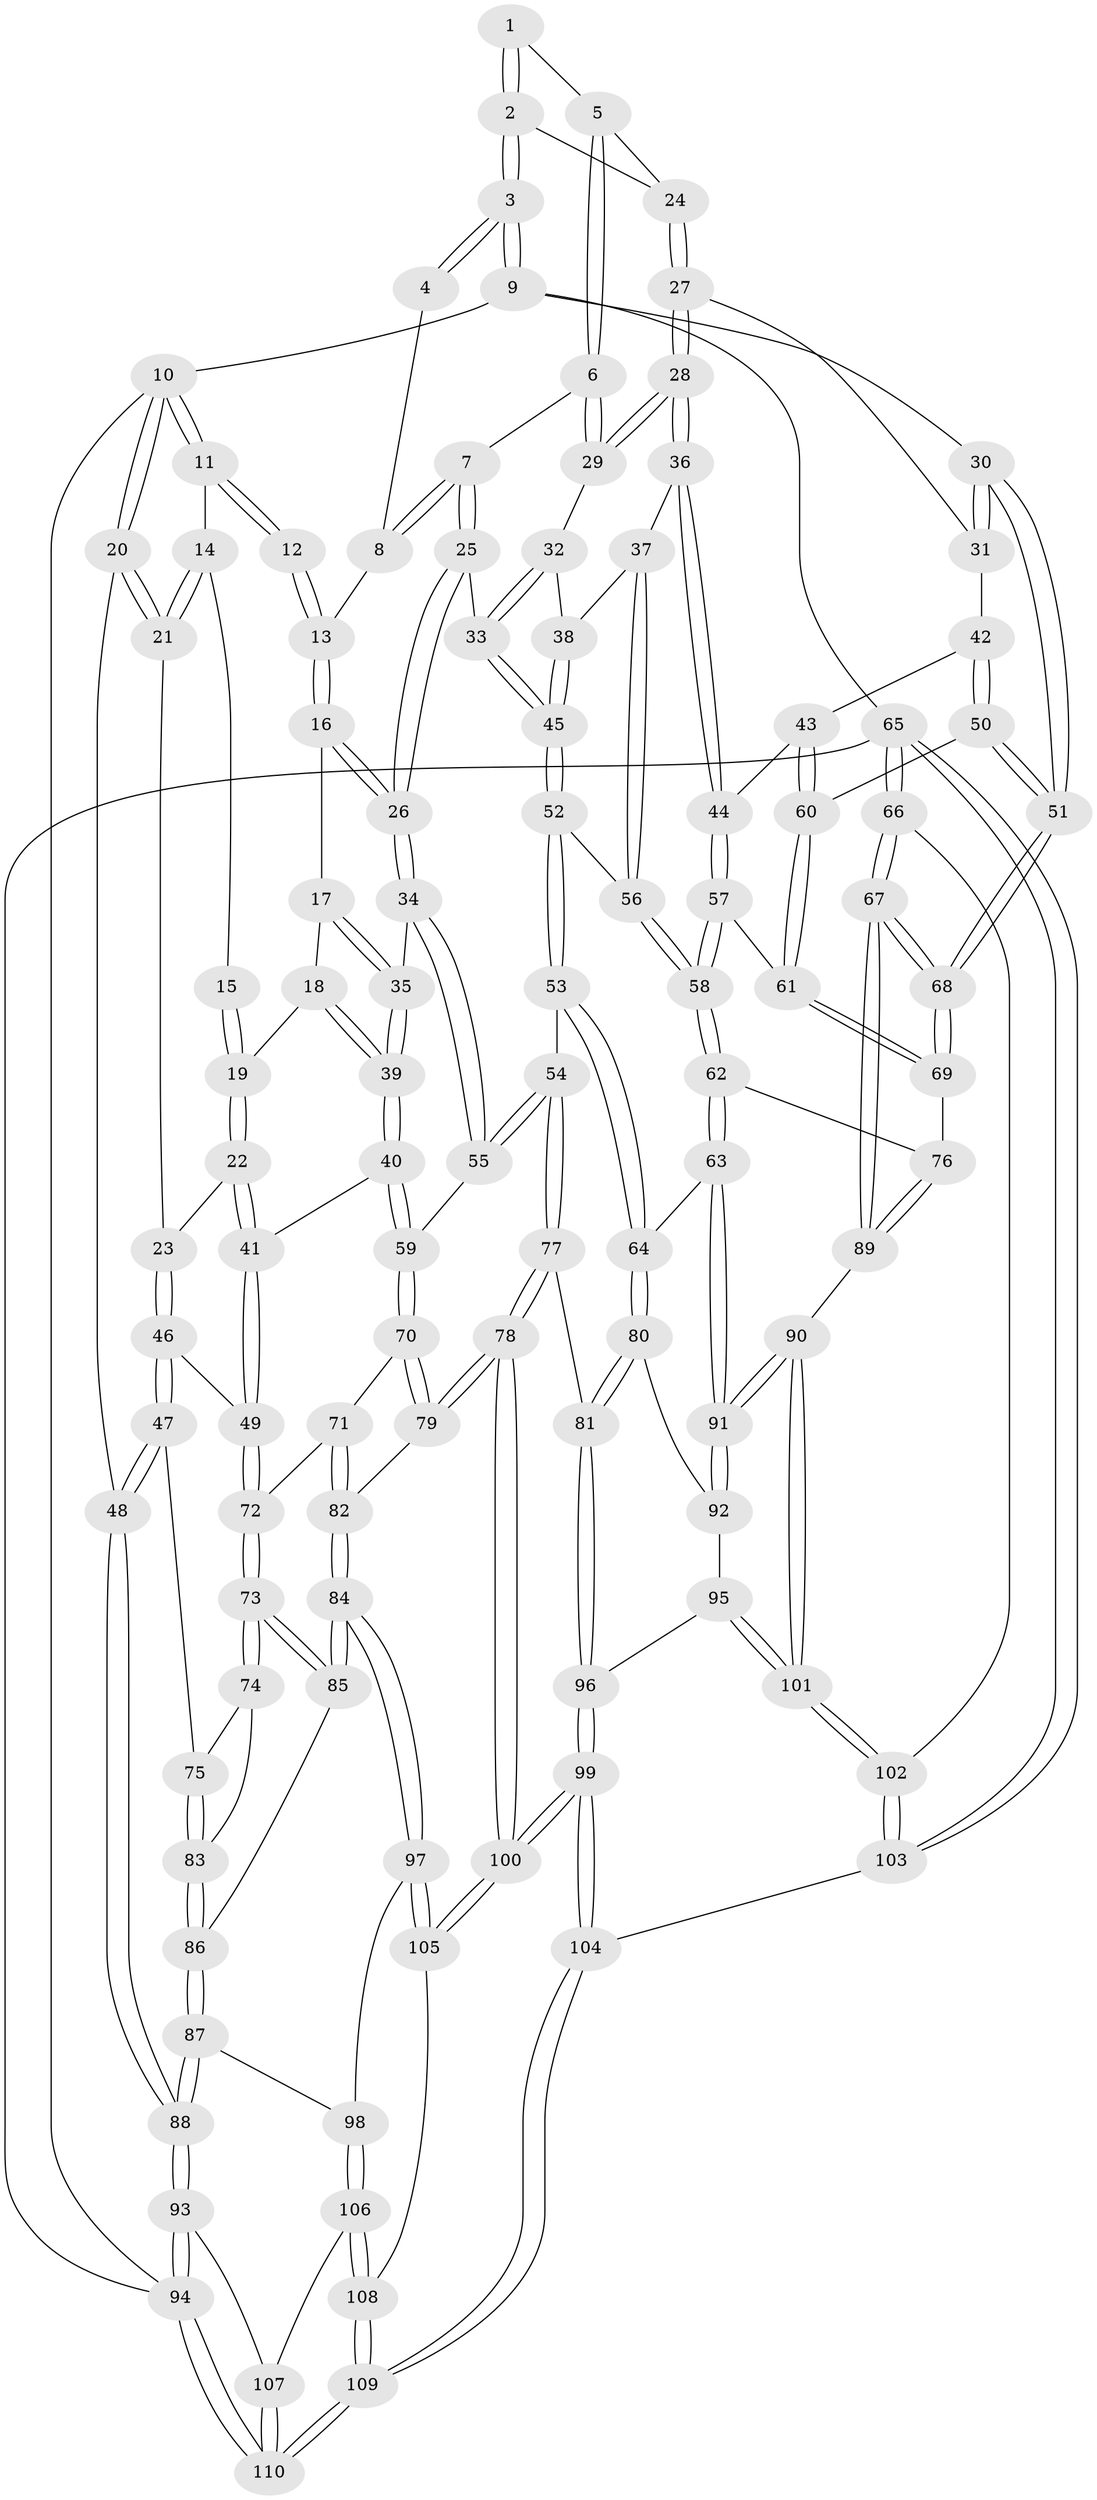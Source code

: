 // coarse degree distribution, {3: 0.13636363636363635, 4: 0.2878787878787879, 7: 0.015151515151515152, 8: 0.015151515151515152, 5: 0.4090909090909091, 9: 0.015151515151515152, 6: 0.12121212121212122}
// Generated by graph-tools (version 1.1) at 2025/21/03/04/25 18:21:13]
// undirected, 110 vertices, 272 edges
graph export_dot {
graph [start="1"]
  node [color=gray90,style=filled];
  1 [pos="+0.7081474011880348+0.016460582276343994"];
  2 [pos="+0.9033314100898145+0"];
  3 [pos="+1+0"];
  4 [pos="+0.5495377491869377+0"];
  5 [pos="+0.7297977255166723+0.07183747147524502"];
  6 [pos="+0.6981703587526048+0.1419701791648206"];
  7 [pos="+0.6453923399260972+0.1251207295958939"];
  8 [pos="+0.5054847401384459+0"];
  9 [pos="+1+0"];
  10 [pos="+0+0"];
  11 [pos="+0.101019608844845+0"];
  12 [pos="+0.35956493791130884+0"];
  13 [pos="+0.3933922717874492+0"];
  14 [pos="+0.06692786060994856+0.049679506640174974"];
  15 [pos="+0.12652250826940054+0.018887930685744337"];
  16 [pos="+0.3628612587997398+0"];
  17 [pos="+0.25543063804085525+0.105669822842152"];
  18 [pos="+0.23080603702791075+0.1282154190317502"];
  19 [pos="+0.19683852010970362+0.1395381790183621"];
  20 [pos="+0+0.19174130170248252"];
  21 [pos="+0.04601144489605753+0.14865757952691755"];
  22 [pos="+0.13268646714458165+0.16266896969538092"];
  23 [pos="+0.10236423636555328+0.16293610227516175"];
  24 [pos="+0.8716643696446932+0.023666482870312304"];
  25 [pos="+0.4983511242982485+0.18997492653218848"];
  26 [pos="+0.4745767837050272+0.18335989477747694"];
  27 [pos="+0.8216469938885113+0.18063687618055171"];
  28 [pos="+0.7846750590028851+0.19284256626142682"];
  29 [pos="+0.7011412664493504+0.1465483058980549"];
  30 [pos="+1+0"];
  31 [pos="+0.8683932737398738+0.20167101304707488"];
  32 [pos="+0.6636422610304835+0.2245175562438681"];
  33 [pos="+0.5060265351001171+0.19772134256145538"];
  34 [pos="+0.42548011394534446+0.27155393429783414"];
  35 [pos="+0.36715603461850654+0.2798497865734718"];
  36 [pos="+0.7673939398296995+0.2807910104573019"];
  37 [pos="+0.7398588158085838+0.2910802699893741"];
  38 [pos="+0.6616269581411107+0.24164302817785088"];
  39 [pos="+0.28745800227437857+0.30549503898859537"];
  40 [pos="+0.2685908552288132+0.34354051173530387"];
  41 [pos="+0.20547956117936414+0.38204601968384255"];
  42 [pos="+0.9006366966055748+0.23857662460249981"];
  43 [pos="+0.8836174983025793+0.3260071404045645"];
  44 [pos="+0.7969238004840835+0.3143557192650051"];
  45 [pos="+0.5996283512739017+0.31903568633025664"];
  46 [pos="+0.09250341453071867+0.3538697330490452"];
  47 [pos="+0+0.4012080487772224"];
  48 [pos="+0+0.3750038094624692"];
  49 [pos="+0.20164138458322206+0.3874592077562225"];
  50 [pos="+1+0.22122713977540787"];
  51 [pos="+1+0.18747562610191398"];
  52 [pos="+0.6047232683040858+0.3436530534576916"];
  53 [pos="+0.5743422401102741+0.39124040282896755"];
  54 [pos="+0.46170199811575846+0.4285529367647941"];
  55 [pos="+0.45056881536819465+0.4209048722069151"];
  56 [pos="+0.6771244632369013+0.3494015193857819"];
  57 [pos="+0.7697902887461481+0.4291876260084603"];
  58 [pos="+0.7583527003665083+0.44231728717537"];
  59 [pos="+0.40471795519536685+0.4246527464042318"];
  60 [pos="+0.910315247415844+0.36541358055322193"];
  61 [pos="+0.9104208580889526+0.381861394045388"];
  62 [pos="+0.7537631666295846+0.47622236092818165"];
  63 [pos="+0.7257870147177984+0.5034682617927299"];
  64 [pos="+0.6651816200291072+0.5193173143273522"];
  65 [pos="+1+1"];
  66 [pos="+1+0.8692482306910284"];
  67 [pos="+1+0.6270183942749811"];
  68 [pos="+1+0.5097704784332499"];
  69 [pos="+0.9340688192676532+0.4283754648643556"];
  70 [pos="+0.30211762105249795+0.49819837407440526"];
  71 [pos="+0.25717551229891805+0.49070104822344485"];
  72 [pos="+0.20049066175386035+0.4656093887202031"];
  73 [pos="+0.1643802330352931+0.5016041245893087"];
  74 [pos="+0.09433139332409154+0.48487074372380434"];
  75 [pos="+0+0.42373136728153554"];
  76 [pos="+0.875793954269806+0.5174468838911727"];
  77 [pos="+0.4817208540944901+0.5878720755458784"];
  78 [pos="+0.41208885360613573+0.6619536373296702"];
  79 [pos="+0.4050823957099853+0.6609412242341869"];
  80 [pos="+0.622285712814449+0.5751953600677556"];
  81 [pos="+0.595712224925348+0.5912582106088167"];
  82 [pos="+0.2760232694295087+0.688726666876372"];
  83 [pos="+0.03664107961678295+0.5626304568936689"];
  84 [pos="+0.2520099275663373+0.6985766262148425"];
  85 [pos="+0.14902052655989242+0.5834521712331714"];
  86 [pos="+0.061553857269298254+0.6252219219432699"];
  87 [pos="+0.012657107473550146+0.6810932973519266"];
  88 [pos="+0+0.6967567211787958"];
  89 [pos="+0.922327036832056+0.6486351917654395"];
  90 [pos="+0.836144044153383+0.7127067743556642"];
  91 [pos="+0.8162539456485101+0.691791107107427"];
  92 [pos="+0.7087452625679346+0.6449790372599732"];
  93 [pos="+0+0.8375470270464035"];
  94 [pos="+0+1"];
  95 [pos="+0.6523784894692513+0.6955326611470886"];
  96 [pos="+0.6222791875559062+0.6972089188577898"];
  97 [pos="+0.23908300071107333+0.721377475145526"];
  98 [pos="+0.12913468095858566+0.7933131086218107"];
  99 [pos="+0.5459800668741706+0.9475452990349269"];
  100 [pos="+0.5355998364653952+0.937993792789145"];
  101 [pos="+0.8276789542506258+0.736426756072584"];
  102 [pos="+0.8146469975716352+0.8060597506273988"];
  103 [pos="+0.6781668101569372+1"];
  104 [pos="+0.6352043303449669+1"];
  105 [pos="+0.3204882005411824+0.8905142656795706"];
  106 [pos="+0.11912508095264056+0.8460698501419618"];
  107 [pos="+0.0780035323485805+0.8534353941078985"];
  108 [pos="+0.1652093337069715+0.9501332398063305"];
  109 [pos="+0.07959081676184368+1"];
  110 [pos="+0+1"];
  1 -- 2;
  1 -- 2;
  1 -- 5;
  2 -- 3;
  2 -- 3;
  2 -- 24;
  3 -- 4;
  3 -- 4;
  3 -- 9;
  3 -- 9;
  4 -- 8;
  5 -- 6;
  5 -- 6;
  5 -- 24;
  6 -- 7;
  6 -- 29;
  6 -- 29;
  7 -- 8;
  7 -- 8;
  7 -- 25;
  7 -- 25;
  8 -- 13;
  9 -- 10;
  9 -- 30;
  9 -- 65;
  10 -- 11;
  10 -- 11;
  10 -- 20;
  10 -- 20;
  10 -- 94;
  11 -- 12;
  11 -- 12;
  11 -- 14;
  12 -- 13;
  12 -- 13;
  13 -- 16;
  13 -- 16;
  14 -- 15;
  14 -- 21;
  14 -- 21;
  15 -- 19;
  15 -- 19;
  16 -- 17;
  16 -- 26;
  16 -- 26;
  17 -- 18;
  17 -- 35;
  17 -- 35;
  18 -- 19;
  18 -- 39;
  18 -- 39;
  19 -- 22;
  19 -- 22;
  20 -- 21;
  20 -- 21;
  20 -- 48;
  21 -- 23;
  22 -- 23;
  22 -- 41;
  22 -- 41;
  23 -- 46;
  23 -- 46;
  24 -- 27;
  24 -- 27;
  25 -- 26;
  25 -- 26;
  25 -- 33;
  26 -- 34;
  26 -- 34;
  27 -- 28;
  27 -- 28;
  27 -- 31;
  28 -- 29;
  28 -- 29;
  28 -- 36;
  28 -- 36;
  29 -- 32;
  30 -- 31;
  30 -- 31;
  30 -- 51;
  30 -- 51;
  31 -- 42;
  32 -- 33;
  32 -- 33;
  32 -- 38;
  33 -- 45;
  33 -- 45;
  34 -- 35;
  34 -- 55;
  34 -- 55;
  35 -- 39;
  35 -- 39;
  36 -- 37;
  36 -- 44;
  36 -- 44;
  37 -- 38;
  37 -- 56;
  37 -- 56;
  38 -- 45;
  38 -- 45;
  39 -- 40;
  39 -- 40;
  40 -- 41;
  40 -- 59;
  40 -- 59;
  41 -- 49;
  41 -- 49;
  42 -- 43;
  42 -- 50;
  42 -- 50;
  43 -- 44;
  43 -- 60;
  43 -- 60;
  44 -- 57;
  44 -- 57;
  45 -- 52;
  45 -- 52;
  46 -- 47;
  46 -- 47;
  46 -- 49;
  47 -- 48;
  47 -- 48;
  47 -- 75;
  48 -- 88;
  48 -- 88;
  49 -- 72;
  49 -- 72;
  50 -- 51;
  50 -- 51;
  50 -- 60;
  51 -- 68;
  51 -- 68;
  52 -- 53;
  52 -- 53;
  52 -- 56;
  53 -- 54;
  53 -- 64;
  53 -- 64;
  54 -- 55;
  54 -- 55;
  54 -- 77;
  54 -- 77;
  55 -- 59;
  56 -- 58;
  56 -- 58;
  57 -- 58;
  57 -- 58;
  57 -- 61;
  58 -- 62;
  58 -- 62;
  59 -- 70;
  59 -- 70;
  60 -- 61;
  60 -- 61;
  61 -- 69;
  61 -- 69;
  62 -- 63;
  62 -- 63;
  62 -- 76;
  63 -- 64;
  63 -- 91;
  63 -- 91;
  64 -- 80;
  64 -- 80;
  65 -- 66;
  65 -- 66;
  65 -- 103;
  65 -- 103;
  65 -- 94;
  66 -- 67;
  66 -- 67;
  66 -- 102;
  67 -- 68;
  67 -- 68;
  67 -- 89;
  67 -- 89;
  68 -- 69;
  68 -- 69;
  69 -- 76;
  70 -- 71;
  70 -- 79;
  70 -- 79;
  71 -- 72;
  71 -- 82;
  71 -- 82;
  72 -- 73;
  72 -- 73;
  73 -- 74;
  73 -- 74;
  73 -- 85;
  73 -- 85;
  74 -- 75;
  74 -- 83;
  75 -- 83;
  75 -- 83;
  76 -- 89;
  76 -- 89;
  77 -- 78;
  77 -- 78;
  77 -- 81;
  78 -- 79;
  78 -- 79;
  78 -- 100;
  78 -- 100;
  79 -- 82;
  80 -- 81;
  80 -- 81;
  80 -- 92;
  81 -- 96;
  81 -- 96;
  82 -- 84;
  82 -- 84;
  83 -- 86;
  83 -- 86;
  84 -- 85;
  84 -- 85;
  84 -- 97;
  84 -- 97;
  85 -- 86;
  86 -- 87;
  86 -- 87;
  87 -- 88;
  87 -- 88;
  87 -- 98;
  88 -- 93;
  88 -- 93;
  89 -- 90;
  90 -- 91;
  90 -- 91;
  90 -- 101;
  90 -- 101;
  91 -- 92;
  91 -- 92;
  92 -- 95;
  93 -- 94;
  93 -- 94;
  93 -- 107;
  94 -- 110;
  94 -- 110;
  95 -- 96;
  95 -- 101;
  95 -- 101;
  96 -- 99;
  96 -- 99;
  97 -- 98;
  97 -- 105;
  97 -- 105;
  98 -- 106;
  98 -- 106;
  99 -- 100;
  99 -- 100;
  99 -- 104;
  99 -- 104;
  100 -- 105;
  100 -- 105;
  101 -- 102;
  101 -- 102;
  102 -- 103;
  102 -- 103;
  103 -- 104;
  104 -- 109;
  104 -- 109;
  105 -- 108;
  106 -- 107;
  106 -- 108;
  106 -- 108;
  107 -- 110;
  107 -- 110;
  108 -- 109;
  108 -- 109;
  109 -- 110;
  109 -- 110;
}
